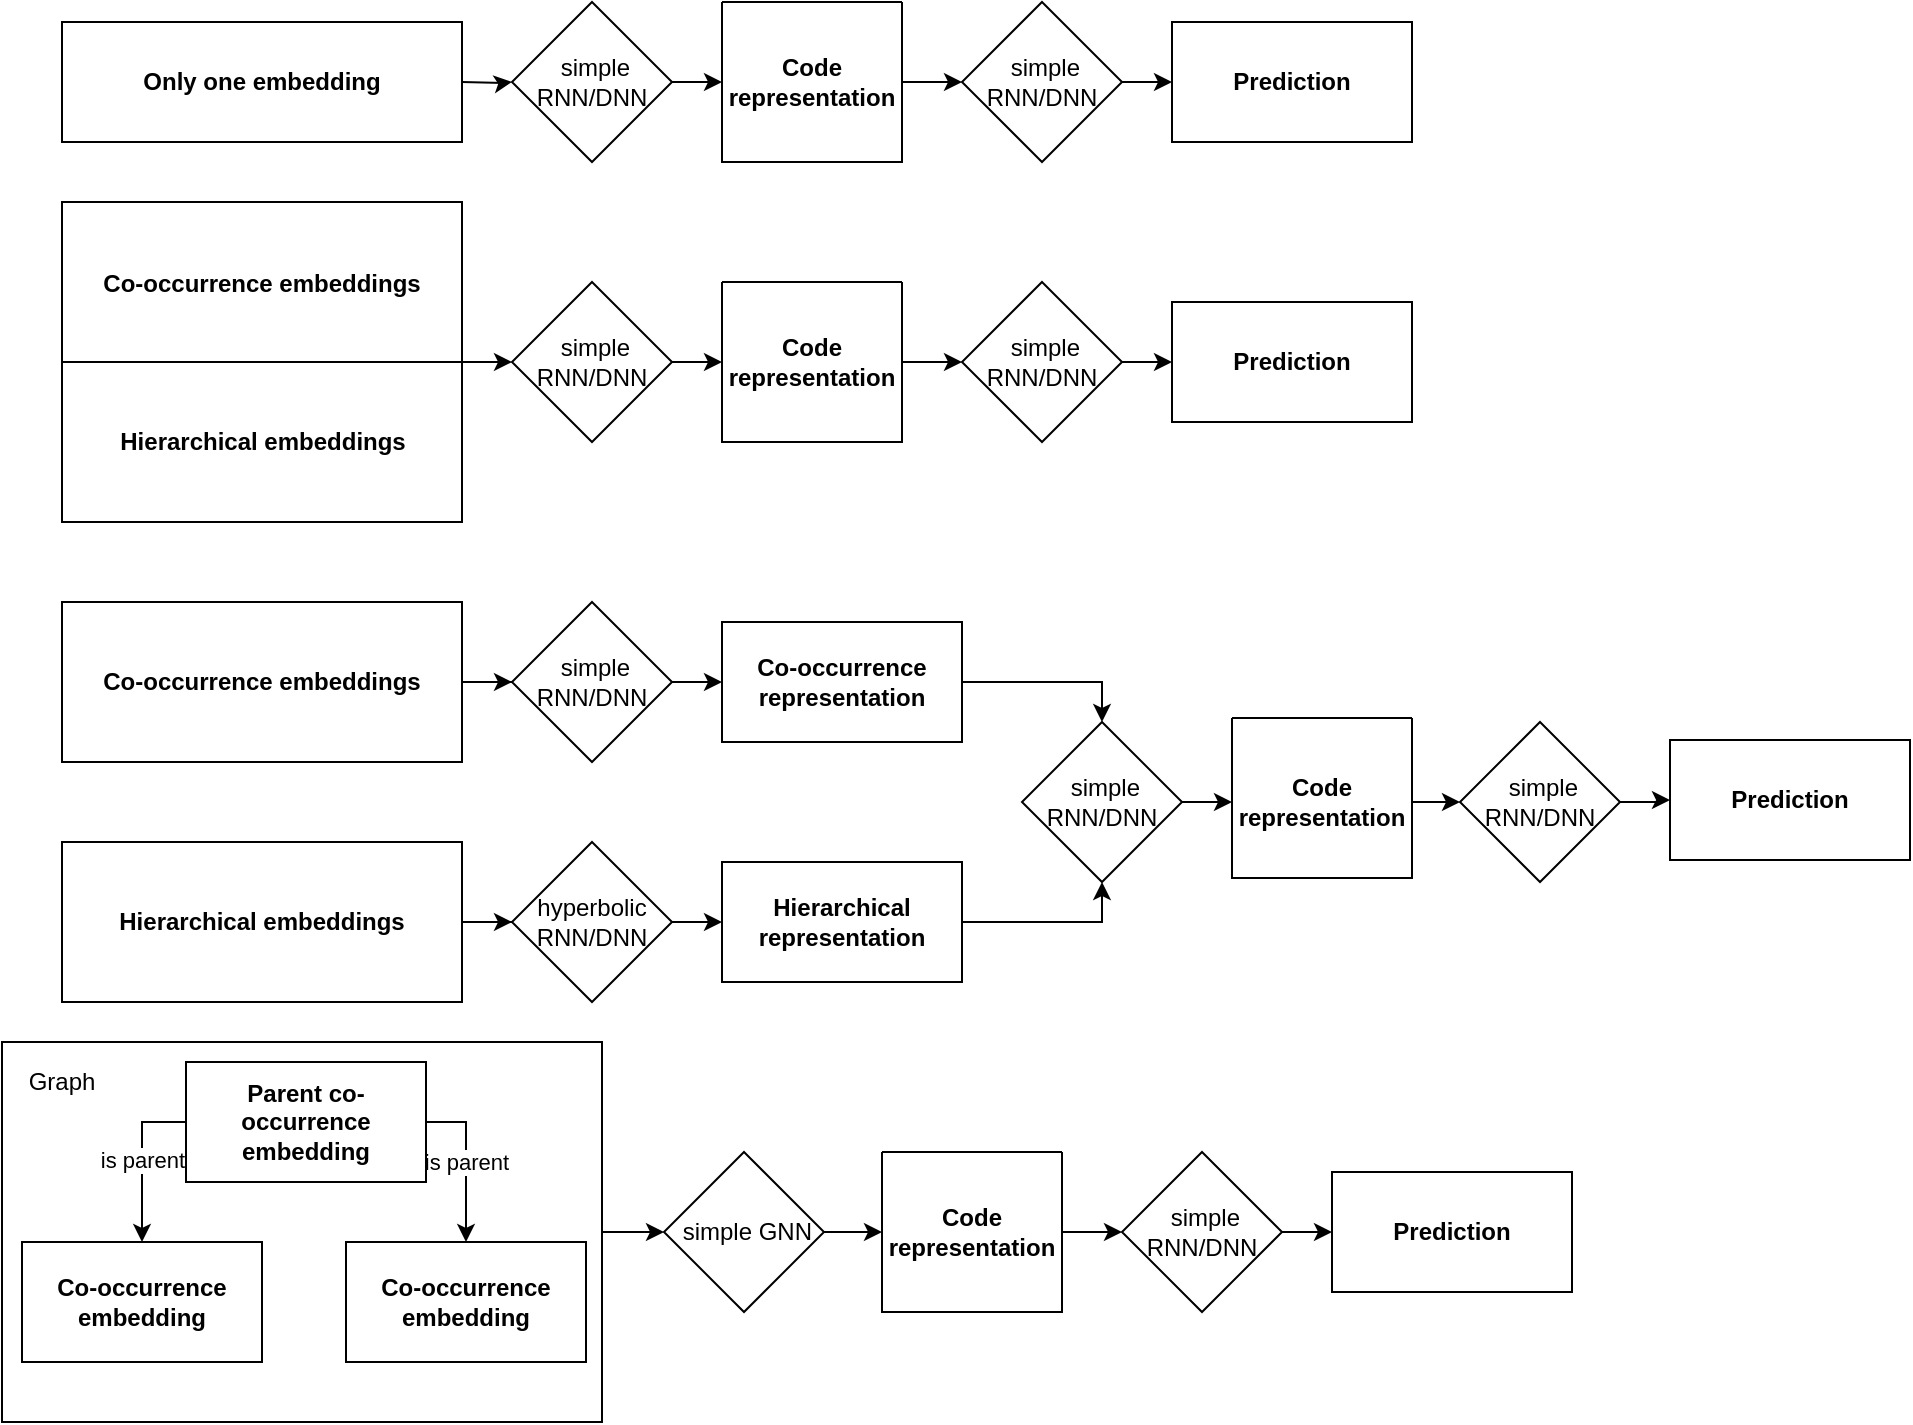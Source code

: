 <mxfile version="14.7.0" type="github">
  <diagram id="6sZhVHqrOldBBV8Sgixf" name="Page-1">
    <mxGraphModel dx="1422" dy="761" grid="1" gridSize="10" guides="1" tooltips="1" connect="1" arrows="1" fold="1" page="1" pageScale="1" pageWidth="1169" pageHeight="827" math="0" shadow="0">
      <root>
        <mxCell id="0" />
        <mxCell id="1" parent="0" />
        <mxCell id="dvjyUaMevtpLQw1vsttx-67" style="edgeStyle=orthogonalEdgeStyle;rounded=0;orthogonalLoop=1;jettySize=auto;html=1;exitX=1;exitY=0.5;exitDx=0;exitDy=0;entryX=0;entryY=0.5;entryDx=0;entryDy=0;" parent="1" source="dvjyUaMevtpLQw1vsttx-64" target="dvjyUaMevtpLQw1vsttx-66" edge="1">
          <mxGeometry relative="1" as="geometry" />
        </mxCell>
        <mxCell id="dvjyUaMevtpLQw1vsttx-64" value="" style="rounded=0;whiteSpace=wrap;html=1;" parent="1" vertex="1">
          <mxGeometry y="590" width="300" height="190" as="geometry" />
        </mxCell>
        <mxCell id="dvjyUaMevtpLQw1vsttx-3" style="edgeStyle=orthogonalEdgeStyle;rounded=0;orthogonalLoop=1;jettySize=auto;html=1;exitX=1;exitY=0.5;exitDx=0;exitDy=0;" parent="1" source="dvjyUaMevtpLQw1vsttx-1" target="dvjyUaMevtpLQw1vsttx-4" edge="1">
          <mxGeometry relative="1" as="geometry">
            <mxPoint x="320" y="250" as="targetPoint" />
          </mxGeometry>
        </mxCell>
        <mxCell id="dvjyUaMevtpLQw1vsttx-1" value="Co-occurrence embeddings" style="swimlane;startSize=80;" parent="1" vertex="1">
          <mxGeometry x="30" y="170" width="200" height="160" as="geometry">
            <mxRectangle x="470" y="240" width="190" height="80" as="alternateBounds" />
          </mxGeometry>
        </mxCell>
        <mxCell id="dvjyUaMevtpLQw1vsttx-5" style="edgeStyle=orthogonalEdgeStyle;rounded=0;orthogonalLoop=1;jettySize=auto;html=1;exitX=1;exitY=0.5;exitDx=0;exitDy=0;entryX=0;entryY=0.5;entryDx=0;entryDy=0;" parent="1" source="dvjyUaMevtpLQw1vsttx-4" target="dvjyUaMevtpLQw1vsttx-7" edge="1">
          <mxGeometry relative="1" as="geometry">
            <mxPoint x="400" y="250" as="targetPoint" />
          </mxGeometry>
        </mxCell>
        <mxCell id="dvjyUaMevtpLQw1vsttx-4" value="&amp;nbsp;simple RNN/DNN" style="rhombus;whiteSpace=wrap;html=1;" parent="1" vertex="1">
          <mxGeometry x="255" y="210" width="80" height="80" as="geometry" />
        </mxCell>
        <mxCell id="dvjyUaMevtpLQw1vsttx-6" value="" style="swimlane;startSize=0;" parent="1" vertex="1">
          <mxGeometry x="360" y="210" width="90" height="80" as="geometry" />
        </mxCell>
        <mxCell id="dvjyUaMevtpLQw1vsttx-7" value="&lt;b&gt;Code representation&lt;/b&gt;" style="text;html=1;strokeColor=none;fillColor=none;align=center;verticalAlign=middle;whiteSpace=wrap;rounded=0;" parent="dvjyUaMevtpLQw1vsttx-6" vertex="1">
          <mxGeometry y="30" width="90" height="20" as="geometry" />
        </mxCell>
        <mxCell id="dvjyUaMevtpLQw1vsttx-2" value="&lt;b&gt;Hierarchical embeddings&lt;/b&gt;" style="text;html=1;align=center;verticalAlign=middle;resizable=0;points=[];autosize=1;strokeColor=none;rotation=0;" parent="1" vertex="1">
          <mxGeometry x="50" y="280" width="160" height="20" as="geometry" />
        </mxCell>
        <mxCell id="dvjyUaMevtpLQw1vsttx-9" style="edgeStyle=orthogonalEdgeStyle;rounded=0;orthogonalLoop=1;jettySize=auto;html=1;exitX=0.5;exitY=1;exitDx=0;exitDy=0;" parent="1" source="dvjyUaMevtpLQw1vsttx-6" target="dvjyUaMevtpLQw1vsttx-6" edge="1">
          <mxGeometry relative="1" as="geometry" />
        </mxCell>
        <mxCell id="dvjyUaMevtpLQw1vsttx-10" style="edgeStyle=orthogonalEdgeStyle;rounded=0;orthogonalLoop=1;jettySize=auto;html=1;exitX=1;exitY=0.5;exitDx=0;exitDy=0;entryX=0;entryY=0.5;entryDx=0;entryDy=0;" parent="1" source="dvjyUaMevtpLQw1vsttx-7" target="dvjyUaMevtpLQw1vsttx-11" edge="1">
          <mxGeometry relative="1" as="geometry">
            <mxPoint x="570" y="255" as="targetPoint" />
          </mxGeometry>
        </mxCell>
        <mxCell id="dvjyUaMevtpLQw1vsttx-12" style="edgeStyle=orthogonalEdgeStyle;rounded=0;orthogonalLoop=1;jettySize=auto;html=1;exitX=1;exitY=0.5;exitDx=0;exitDy=0;" parent="1" source="dvjyUaMevtpLQw1vsttx-11" target="dvjyUaMevtpLQw1vsttx-13" edge="1">
          <mxGeometry relative="1" as="geometry">
            <mxPoint x="595" y="250" as="targetPoint" />
          </mxGeometry>
        </mxCell>
        <mxCell id="dvjyUaMevtpLQw1vsttx-11" value="&amp;nbsp;simple RNN/DNN" style="rhombus;whiteSpace=wrap;html=1;" parent="1" vertex="1">
          <mxGeometry x="480" y="210" width="80" height="80" as="geometry" />
        </mxCell>
        <mxCell id="dvjyUaMevtpLQw1vsttx-13" value="&lt;b&gt;Prediction&lt;/b&gt;" style="rounded=0;whiteSpace=wrap;html=1;" parent="1" vertex="1">
          <mxGeometry x="585" y="220" width="120" height="60" as="geometry" />
        </mxCell>
        <mxCell id="dvjyUaMevtpLQw1vsttx-14" style="edgeStyle=orthogonalEdgeStyle;rounded=0;orthogonalLoop=1;jettySize=auto;html=1;exitX=1;exitY=0.5;exitDx=0;exitDy=0;" parent="1" source="dvjyUaMevtpLQw1vsttx-26" target="dvjyUaMevtpLQw1vsttx-17" edge="1">
          <mxGeometry relative="1" as="geometry">
            <mxPoint x="320" y="450" as="targetPoint" />
            <mxPoint x="230" y="450" as="sourcePoint" />
          </mxGeometry>
        </mxCell>
        <mxCell id="dvjyUaMevtpLQw1vsttx-16" style="edgeStyle=orthogonalEdgeStyle;rounded=0;orthogonalLoop=1;jettySize=auto;html=1;exitX=1;exitY=0.5;exitDx=0;exitDy=0;entryX=0;entryY=0.5;entryDx=0;entryDy=0;" parent="1" source="dvjyUaMevtpLQw1vsttx-17" target="dvjyUaMevtpLQw1vsttx-33" edge="1">
          <mxGeometry relative="1" as="geometry">
            <mxPoint x="400" y="450" as="targetPoint" />
          </mxGeometry>
        </mxCell>
        <mxCell id="dvjyUaMevtpLQw1vsttx-28" value="" style="edgeStyle=orthogonalEdgeStyle;rounded=0;orthogonalLoop=1;jettySize=auto;html=1;" parent="1" source="dvjyUaMevtpLQw1vsttx-17" edge="1">
          <mxGeometry relative="1" as="geometry">
            <mxPoint x="175" y="410" as="targetPoint" />
          </mxGeometry>
        </mxCell>
        <mxCell id="dvjyUaMevtpLQw1vsttx-17" value="&amp;nbsp;simple RNN/DNN" style="rhombus;whiteSpace=wrap;html=1;" parent="1" vertex="1">
          <mxGeometry x="255" y="370" width="80" height="80" as="geometry" />
        </mxCell>
        <mxCell id="dvjyUaMevtpLQw1vsttx-22" style="edgeStyle=orthogonalEdgeStyle;rounded=0;orthogonalLoop=1;jettySize=auto;html=1;exitX=1;exitY=0.5;exitDx=0;exitDy=0;entryX=0;entryY=0.5;entryDx=0;entryDy=0;" parent="1" source="dvjyUaMevtpLQw1vsttx-54" target="dvjyUaMevtpLQw1vsttx-24" edge="1">
          <mxGeometry relative="1" as="geometry">
            <mxPoint x="840" y="474" as="targetPoint" />
            <mxPoint x="720" y="469" as="sourcePoint" />
          </mxGeometry>
        </mxCell>
        <mxCell id="dvjyUaMevtpLQw1vsttx-23" style="edgeStyle=orthogonalEdgeStyle;rounded=0;orthogonalLoop=1;jettySize=auto;html=1;exitX=1;exitY=0.5;exitDx=0;exitDy=0;" parent="1" source="dvjyUaMevtpLQw1vsttx-24" target="dvjyUaMevtpLQw1vsttx-25" edge="1">
          <mxGeometry relative="1" as="geometry">
            <mxPoint x="844" y="469" as="targetPoint" />
          </mxGeometry>
        </mxCell>
        <mxCell id="dvjyUaMevtpLQw1vsttx-24" value="&amp;nbsp;simple RNN/DNN" style="rhombus;whiteSpace=wrap;html=1;" parent="1" vertex="1">
          <mxGeometry x="729" y="430" width="80" height="80" as="geometry" />
        </mxCell>
        <mxCell id="dvjyUaMevtpLQw1vsttx-25" value="&lt;b&gt;Prediction&lt;/b&gt;" style="rounded=0;whiteSpace=wrap;html=1;" parent="1" vertex="1">
          <mxGeometry x="834" y="439" width="120" height="60" as="geometry" />
        </mxCell>
        <mxCell id="dvjyUaMevtpLQw1vsttx-26" value="&lt;b&gt;Co-occurrence embeddings&lt;/b&gt;" style="rounded=0;whiteSpace=wrap;html=1;" parent="1" vertex="1">
          <mxGeometry x="30" y="370" width="200" height="80" as="geometry" />
        </mxCell>
        <mxCell id="dvjyUaMevtpLQw1vsttx-29" style="edgeStyle=orthogonalEdgeStyle;rounded=0;orthogonalLoop=1;jettySize=auto;html=1;exitX=1;exitY=0.5;exitDx=0;exitDy=0;" parent="1" source="dvjyUaMevtpLQw1vsttx-32" target="dvjyUaMevtpLQw1vsttx-31" edge="1">
          <mxGeometry relative="1" as="geometry">
            <mxPoint x="320" y="570" as="targetPoint" />
            <mxPoint x="230" y="570" as="sourcePoint" />
          </mxGeometry>
        </mxCell>
        <mxCell id="dvjyUaMevtpLQw1vsttx-30" value="" style="edgeStyle=orthogonalEdgeStyle;rounded=0;orthogonalLoop=1;jettySize=auto;html=1;" parent="1" source="dvjyUaMevtpLQw1vsttx-31" edge="1">
          <mxGeometry relative="1" as="geometry">
            <mxPoint x="175" y="530" as="targetPoint" />
          </mxGeometry>
        </mxCell>
        <mxCell id="dvjyUaMevtpLQw1vsttx-36" style="edgeStyle=orthogonalEdgeStyle;rounded=0;orthogonalLoop=1;jettySize=auto;html=1;exitX=1;exitY=0.5;exitDx=0;exitDy=0;entryX=0;entryY=0.5;entryDx=0;entryDy=0;" parent="1" source="dvjyUaMevtpLQw1vsttx-31" target="dvjyUaMevtpLQw1vsttx-35" edge="1">
          <mxGeometry relative="1" as="geometry" />
        </mxCell>
        <mxCell id="dvjyUaMevtpLQw1vsttx-31" value="hyperbolic RNN/DNN" style="rhombus;whiteSpace=wrap;html=1;" parent="1" vertex="1">
          <mxGeometry x="255" y="490" width="80" height="80" as="geometry" />
        </mxCell>
        <mxCell id="dvjyUaMevtpLQw1vsttx-32" value="&lt;b&gt;Hierarchical embeddings&lt;/b&gt;" style="rounded=0;whiteSpace=wrap;html=1;" parent="1" vertex="1">
          <mxGeometry x="30" y="490" width="200" height="80" as="geometry" />
        </mxCell>
        <mxCell id="dvjyUaMevtpLQw1vsttx-38" style="edgeStyle=orthogonalEdgeStyle;rounded=0;orthogonalLoop=1;jettySize=auto;html=1;exitX=1;exitY=0.5;exitDx=0;exitDy=0;entryX=0.5;entryY=0;entryDx=0;entryDy=0;" parent="1" source="dvjyUaMevtpLQw1vsttx-33" target="dvjyUaMevtpLQw1vsttx-52" edge="1">
          <mxGeometry relative="1" as="geometry">
            <mxPoint x="560" y="430" as="targetPoint" />
          </mxGeometry>
        </mxCell>
        <mxCell id="dvjyUaMevtpLQw1vsttx-33" value="&lt;b&gt;Co-occurrence representation&lt;/b&gt;" style="rounded=0;whiteSpace=wrap;html=1;" parent="1" vertex="1">
          <mxGeometry x="360" y="380" width="120" height="60" as="geometry" />
        </mxCell>
        <mxCell id="dvjyUaMevtpLQw1vsttx-37" style="edgeStyle=orthogonalEdgeStyle;rounded=0;orthogonalLoop=1;jettySize=auto;html=1;exitX=1;exitY=0.5;exitDx=0;exitDy=0;entryX=0.5;entryY=1;entryDx=0;entryDy=0;" parent="1" source="dvjyUaMevtpLQw1vsttx-35" target="dvjyUaMevtpLQw1vsttx-52" edge="1">
          <mxGeometry relative="1" as="geometry">
            <mxPoint x="560" y="510" as="targetPoint" />
          </mxGeometry>
        </mxCell>
        <mxCell id="dvjyUaMevtpLQw1vsttx-35" value="&lt;b&gt;Hierarchical representation&lt;/b&gt;" style="rounded=0;whiteSpace=wrap;html=1;" parent="1" vertex="1">
          <mxGeometry x="360" y="500" width="120" height="60" as="geometry" />
        </mxCell>
        <mxCell id="dvjyUaMevtpLQw1vsttx-51" style="edgeStyle=orthogonalEdgeStyle;rounded=0;orthogonalLoop=1;jettySize=auto;html=1;exitX=1;exitY=0.5;exitDx=0;exitDy=0;entryX=0;entryY=0.5;entryDx=0;entryDy=0;" parent="1" source="dvjyUaMevtpLQw1vsttx-52" target="dvjyUaMevtpLQw1vsttx-54" edge="1">
          <mxGeometry relative="1" as="geometry">
            <mxPoint x="655" y="468" as="targetPoint" />
          </mxGeometry>
        </mxCell>
        <mxCell id="dvjyUaMevtpLQw1vsttx-52" value="&amp;nbsp;simple RNN/DNN" style="rhombus;whiteSpace=wrap;html=1;" parent="1" vertex="1">
          <mxGeometry x="510" y="430" width="80" height="80" as="geometry" />
        </mxCell>
        <mxCell id="dvjyUaMevtpLQw1vsttx-53" value="" style="swimlane;startSize=0;" parent="1" vertex="1">
          <mxGeometry x="615" y="428" width="90" height="80" as="geometry" />
        </mxCell>
        <mxCell id="dvjyUaMevtpLQw1vsttx-54" value="&lt;b&gt;Code representation&lt;/b&gt;" style="text;html=1;strokeColor=none;fillColor=none;align=center;verticalAlign=middle;whiteSpace=wrap;rounded=0;" parent="dvjyUaMevtpLQw1vsttx-53" vertex="1">
          <mxGeometry y="32" width="90" height="20" as="geometry" />
        </mxCell>
        <mxCell id="dvjyUaMevtpLQw1vsttx-55" style="edgeStyle=orthogonalEdgeStyle;rounded=0;orthogonalLoop=1;jettySize=auto;html=1;exitX=0.5;exitY=1;exitDx=0;exitDy=0;" parent="1" source="dvjyUaMevtpLQw1vsttx-53" target="dvjyUaMevtpLQw1vsttx-53" edge="1">
          <mxGeometry relative="1" as="geometry" />
        </mxCell>
        <mxCell id="dvjyUaMevtpLQw1vsttx-58" value="&lt;b&gt;Co-occurrence embedding&lt;/b&gt;" style="rounded=0;whiteSpace=wrap;html=1;" parent="1" vertex="1">
          <mxGeometry x="10" y="690" width="120" height="60" as="geometry" />
        </mxCell>
        <mxCell id="dvjyUaMevtpLQw1vsttx-59" value="&lt;b&gt;Co-occurrence embedding&lt;/b&gt;" style="rounded=0;whiteSpace=wrap;html=1;" parent="1" vertex="1">
          <mxGeometry x="172" y="690" width="120" height="60" as="geometry" />
        </mxCell>
        <mxCell id="dvjyUaMevtpLQw1vsttx-61" value="is parent" style="edgeStyle=orthogonalEdgeStyle;rounded=0;orthogonalLoop=1;jettySize=auto;html=1;exitX=0;exitY=0.5;exitDx=0;exitDy=0;entryX=0.5;entryY=0;entryDx=0;entryDy=0;" parent="1" source="dvjyUaMevtpLQw1vsttx-60" target="dvjyUaMevtpLQw1vsttx-58" edge="1">
          <mxGeometry relative="1" as="geometry" />
        </mxCell>
        <mxCell id="dvjyUaMevtpLQw1vsttx-63" value="is parent" style="edgeStyle=orthogonalEdgeStyle;rounded=0;orthogonalLoop=1;jettySize=auto;html=1;exitX=1;exitY=0.5;exitDx=0;exitDy=0;entryX=0.5;entryY=0;entryDx=0;entryDy=0;" parent="1" source="dvjyUaMevtpLQw1vsttx-60" target="dvjyUaMevtpLQw1vsttx-59" edge="1">
          <mxGeometry relative="1" as="geometry" />
        </mxCell>
        <mxCell id="dvjyUaMevtpLQw1vsttx-60" value="&lt;b&gt;Parent co-occurrence embedding&lt;/b&gt;" style="rounded=0;whiteSpace=wrap;html=1;" parent="1" vertex="1">
          <mxGeometry x="92" y="600" width="120" height="60" as="geometry" />
        </mxCell>
        <mxCell id="dvjyUaMevtpLQw1vsttx-65" value="Graph" style="text;html=1;strokeColor=none;fillColor=none;align=center;verticalAlign=middle;whiteSpace=wrap;rounded=0;" parent="1" vertex="1">
          <mxGeometry x="10" y="600" width="40" height="20" as="geometry" />
        </mxCell>
        <mxCell id="dvjyUaMevtpLQw1vsttx-82" style="edgeStyle=orthogonalEdgeStyle;rounded=0;orthogonalLoop=1;jettySize=auto;html=1;exitX=1;exitY=0.5;exitDx=0;exitDy=0;entryX=0;entryY=0.5;entryDx=0;entryDy=0;" parent="1" source="dvjyUaMevtpLQw1vsttx-66" target="dvjyUaMevtpLQw1vsttx-76" edge="1">
          <mxGeometry relative="1" as="geometry" />
        </mxCell>
        <mxCell id="dvjyUaMevtpLQw1vsttx-66" value="&amp;nbsp;simple GNN" style="rhombus;whiteSpace=wrap;html=1;" parent="1" vertex="1">
          <mxGeometry x="331" y="645" width="80" height="80" as="geometry" />
        </mxCell>
        <mxCell id="dvjyUaMevtpLQw1vsttx-75" value="" style="swimlane;startSize=0;" parent="1" vertex="1">
          <mxGeometry x="440" y="645" width="90" height="80" as="geometry" />
        </mxCell>
        <mxCell id="dvjyUaMevtpLQw1vsttx-76" value="&lt;b&gt;Code representation&lt;/b&gt;" style="text;html=1;strokeColor=none;fillColor=none;align=center;verticalAlign=middle;whiteSpace=wrap;rounded=0;" parent="dvjyUaMevtpLQw1vsttx-75" vertex="1">
          <mxGeometry y="30" width="90" height="20" as="geometry" />
        </mxCell>
        <mxCell id="dvjyUaMevtpLQw1vsttx-77" style="edgeStyle=orthogonalEdgeStyle;rounded=0;orthogonalLoop=1;jettySize=auto;html=1;exitX=0.5;exitY=1;exitDx=0;exitDy=0;" parent="1" source="dvjyUaMevtpLQw1vsttx-75" target="dvjyUaMevtpLQw1vsttx-75" edge="1">
          <mxGeometry relative="1" as="geometry" />
        </mxCell>
        <mxCell id="dvjyUaMevtpLQw1vsttx-78" style="edgeStyle=orthogonalEdgeStyle;rounded=0;orthogonalLoop=1;jettySize=auto;html=1;exitX=1;exitY=0.5;exitDx=0;exitDy=0;entryX=0;entryY=0.5;entryDx=0;entryDy=0;" parent="1" source="dvjyUaMevtpLQw1vsttx-76" target="dvjyUaMevtpLQw1vsttx-80" edge="1">
          <mxGeometry relative="1" as="geometry">
            <mxPoint x="650" y="690" as="targetPoint" />
          </mxGeometry>
        </mxCell>
        <mxCell id="dvjyUaMevtpLQw1vsttx-79" style="edgeStyle=orthogonalEdgeStyle;rounded=0;orthogonalLoop=1;jettySize=auto;html=1;exitX=1;exitY=0.5;exitDx=0;exitDy=0;" parent="1" source="dvjyUaMevtpLQw1vsttx-80" target="dvjyUaMevtpLQw1vsttx-81" edge="1">
          <mxGeometry relative="1" as="geometry">
            <mxPoint x="675" y="685" as="targetPoint" />
          </mxGeometry>
        </mxCell>
        <mxCell id="dvjyUaMevtpLQw1vsttx-80" value="&amp;nbsp;simple RNN/DNN" style="rhombus;whiteSpace=wrap;html=1;" parent="1" vertex="1">
          <mxGeometry x="560" y="645" width="80" height="80" as="geometry" />
        </mxCell>
        <mxCell id="dvjyUaMevtpLQw1vsttx-81" value="&lt;b&gt;Prediction&lt;/b&gt;" style="rounded=0;whiteSpace=wrap;html=1;" parent="1" vertex="1">
          <mxGeometry x="665" y="655" width="120" height="60" as="geometry" />
        </mxCell>
        <mxCell id="17sBmVqKZD_n01gBbcV6-1" style="edgeStyle=orthogonalEdgeStyle;rounded=0;orthogonalLoop=1;jettySize=auto;html=1;exitX=1;exitY=0.5;exitDx=0;exitDy=0;" edge="1" parent="1" target="17sBmVqKZD_n01gBbcV6-4">
          <mxGeometry relative="1" as="geometry">
            <mxPoint x="320" y="110" as="targetPoint" />
            <mxPoint x="230" y="110" as="sourcePoint" />
          </mxGeometry>
        </mxCell>
        <mxCell id="17sBmVqKZD_n01gBbcV6-3" style="edgeStyle=orthogonalEdgeStyle;rounded=0;orthogonalLoop=1;jettySize=auto;html=1;exitX=1;exitY=0.5;exitDx=0;exitDy=0;entryX=0;entryY=0.5;entryDx=0;entryDy=0;" edge="1" parent="1" source="17sBmVqKZD_n01gBbcV6-4" target="17sBmVqKZD_n01gBbcV6-6">
          <mxGeometry relative="1" as="geometry">
            <mxPoint x="400" y="110" as="targetPoint" />
          </mxGeometry>
        </mxCell>
        <mxCell id="17sBmVqKZD_n01gBbcV6-4" value="&amp;nbsp;simple RNN/DNN" style="rhombus;whiteSpace=wrap;html=1;" vertex="1" parent="1">
          <mxGeometry x="255" y="70" width="80" height="80" as="geometry" />
        </mxCell>
        <mxCell id="17sBmVqKZD_n01gBbcV6-5" value="" style="swimlane;startSize=0;" vertex="1" parent="1">
          <mxGeometry x="360" y="70" width="90" height="80" as="geometry" />
        </mxCell>
        <mxCell id="17sBmVqKZD_n01gBbcV6-6" value="&lt;b&gt;Code representation&lt;/b&gt;" style="text;html=1;strokeColor=none;fillColor=none;align=center;verticalAlign=middle;whiteSpace=wrap;rounded=0;" vertex="1" parent="17sBmVqKZD_n01gBbcV6-5">
          <mxGeometry y="30" width="90" height="20" as="geometry" />
        </mxCell>
        <mxCell id="17sBmVqKZD_n01gBbcV6-8" style="edgeStyle=orthogonalEdgeStyle;rounded=0;orthogonalLoop=1;jettySize=auto;html=1;exitX=0.5;exitY=1;exitDx=0;exitDy=0;" edge="1" parent="1" source="17sBmVqKZD_n01gBbcV6-5" target="17sBmVqKZD_n01gBbcV6-5">
          <mxGeometry relative="1" as="geometry" />
        </mxCell>
        <mxCell id="17sBmVqKZD_n01gBbcV6-9" style="edgeStyle=orthogonalEdgeStyle;rounded=0;orthogonalLoop=1;jettySize=auto;html=1;exitX=1;exitY=0.5;exitDx=0;exitDy=0;entryX=0;entryY=0.5;entryDx=0;entryDy=0;" edge="1" parent="1" source="17sBmVqKZD_n01gBbcV6-6" target="17sBmVqKZD_n01gBbcV6-11">
          <mxGeometry relative="1" as="geometry">
            <mxPoint x="570" y="115" as="targetPoint" />
          </mxGeometry>
        </mxCell>
        <mxCell id="17sBmVqKZD_n01gBbcV6-10" style="edgeStyle=orthogonalEdgeStyle;rounded=0;orthogonalLoop=1;jettySize=auto;html=1;exitX=1;exitY=0.5;exitDx=0;exitDy=0;" edge="1" parent="1" source="17sBmVqKZD_n01gBbcV6-11" target="17sBmVqKZD_n01gBbcV6-12">
          <mxGeometry relative="1" as="geometry">
            <mxPoint x="595" y="110" as="targetPoint" />
          </mxGeometry>
        </mxCell>
        <mxCell id="17sBmVqKZD_n01gBbcV6-11" value="&amp;nbsp;simple RNN/DNN" style="rhombus;whiteSpace=wrap;html=1;" vertex="1" parent="1">
          <mxGeometry x="480" y="70" width="80" height="80" as="geometry" />
        </mxCell>
        <mxCell id="17sBmVqKZD_n01gBbcV6-12" value="&lt;b&gt;Prediction&lt;/b&gt;" style="rounded=0;whiteSpace=wrap;html=1;" vertex="1" parent="1">
          <mxGeometry x="585" y="80" width="120" height="60" as="geometry" />
        </mxCell>
        <mxCell id="17sBmVqKZD_n01gBbcV6-13" value="&lt;b&gt;Only one embedding&lt;/b&gt;" style="rounded=0;whiteSpace=wrap;html=1;" vertex="1" parent="1">
          <mxGeometry x="30" y="80" width="200" height="60" as="geometry" />
        </mxCell>
      </root>
    </mxGraphModel>
  </diagram>
</mxfile>
